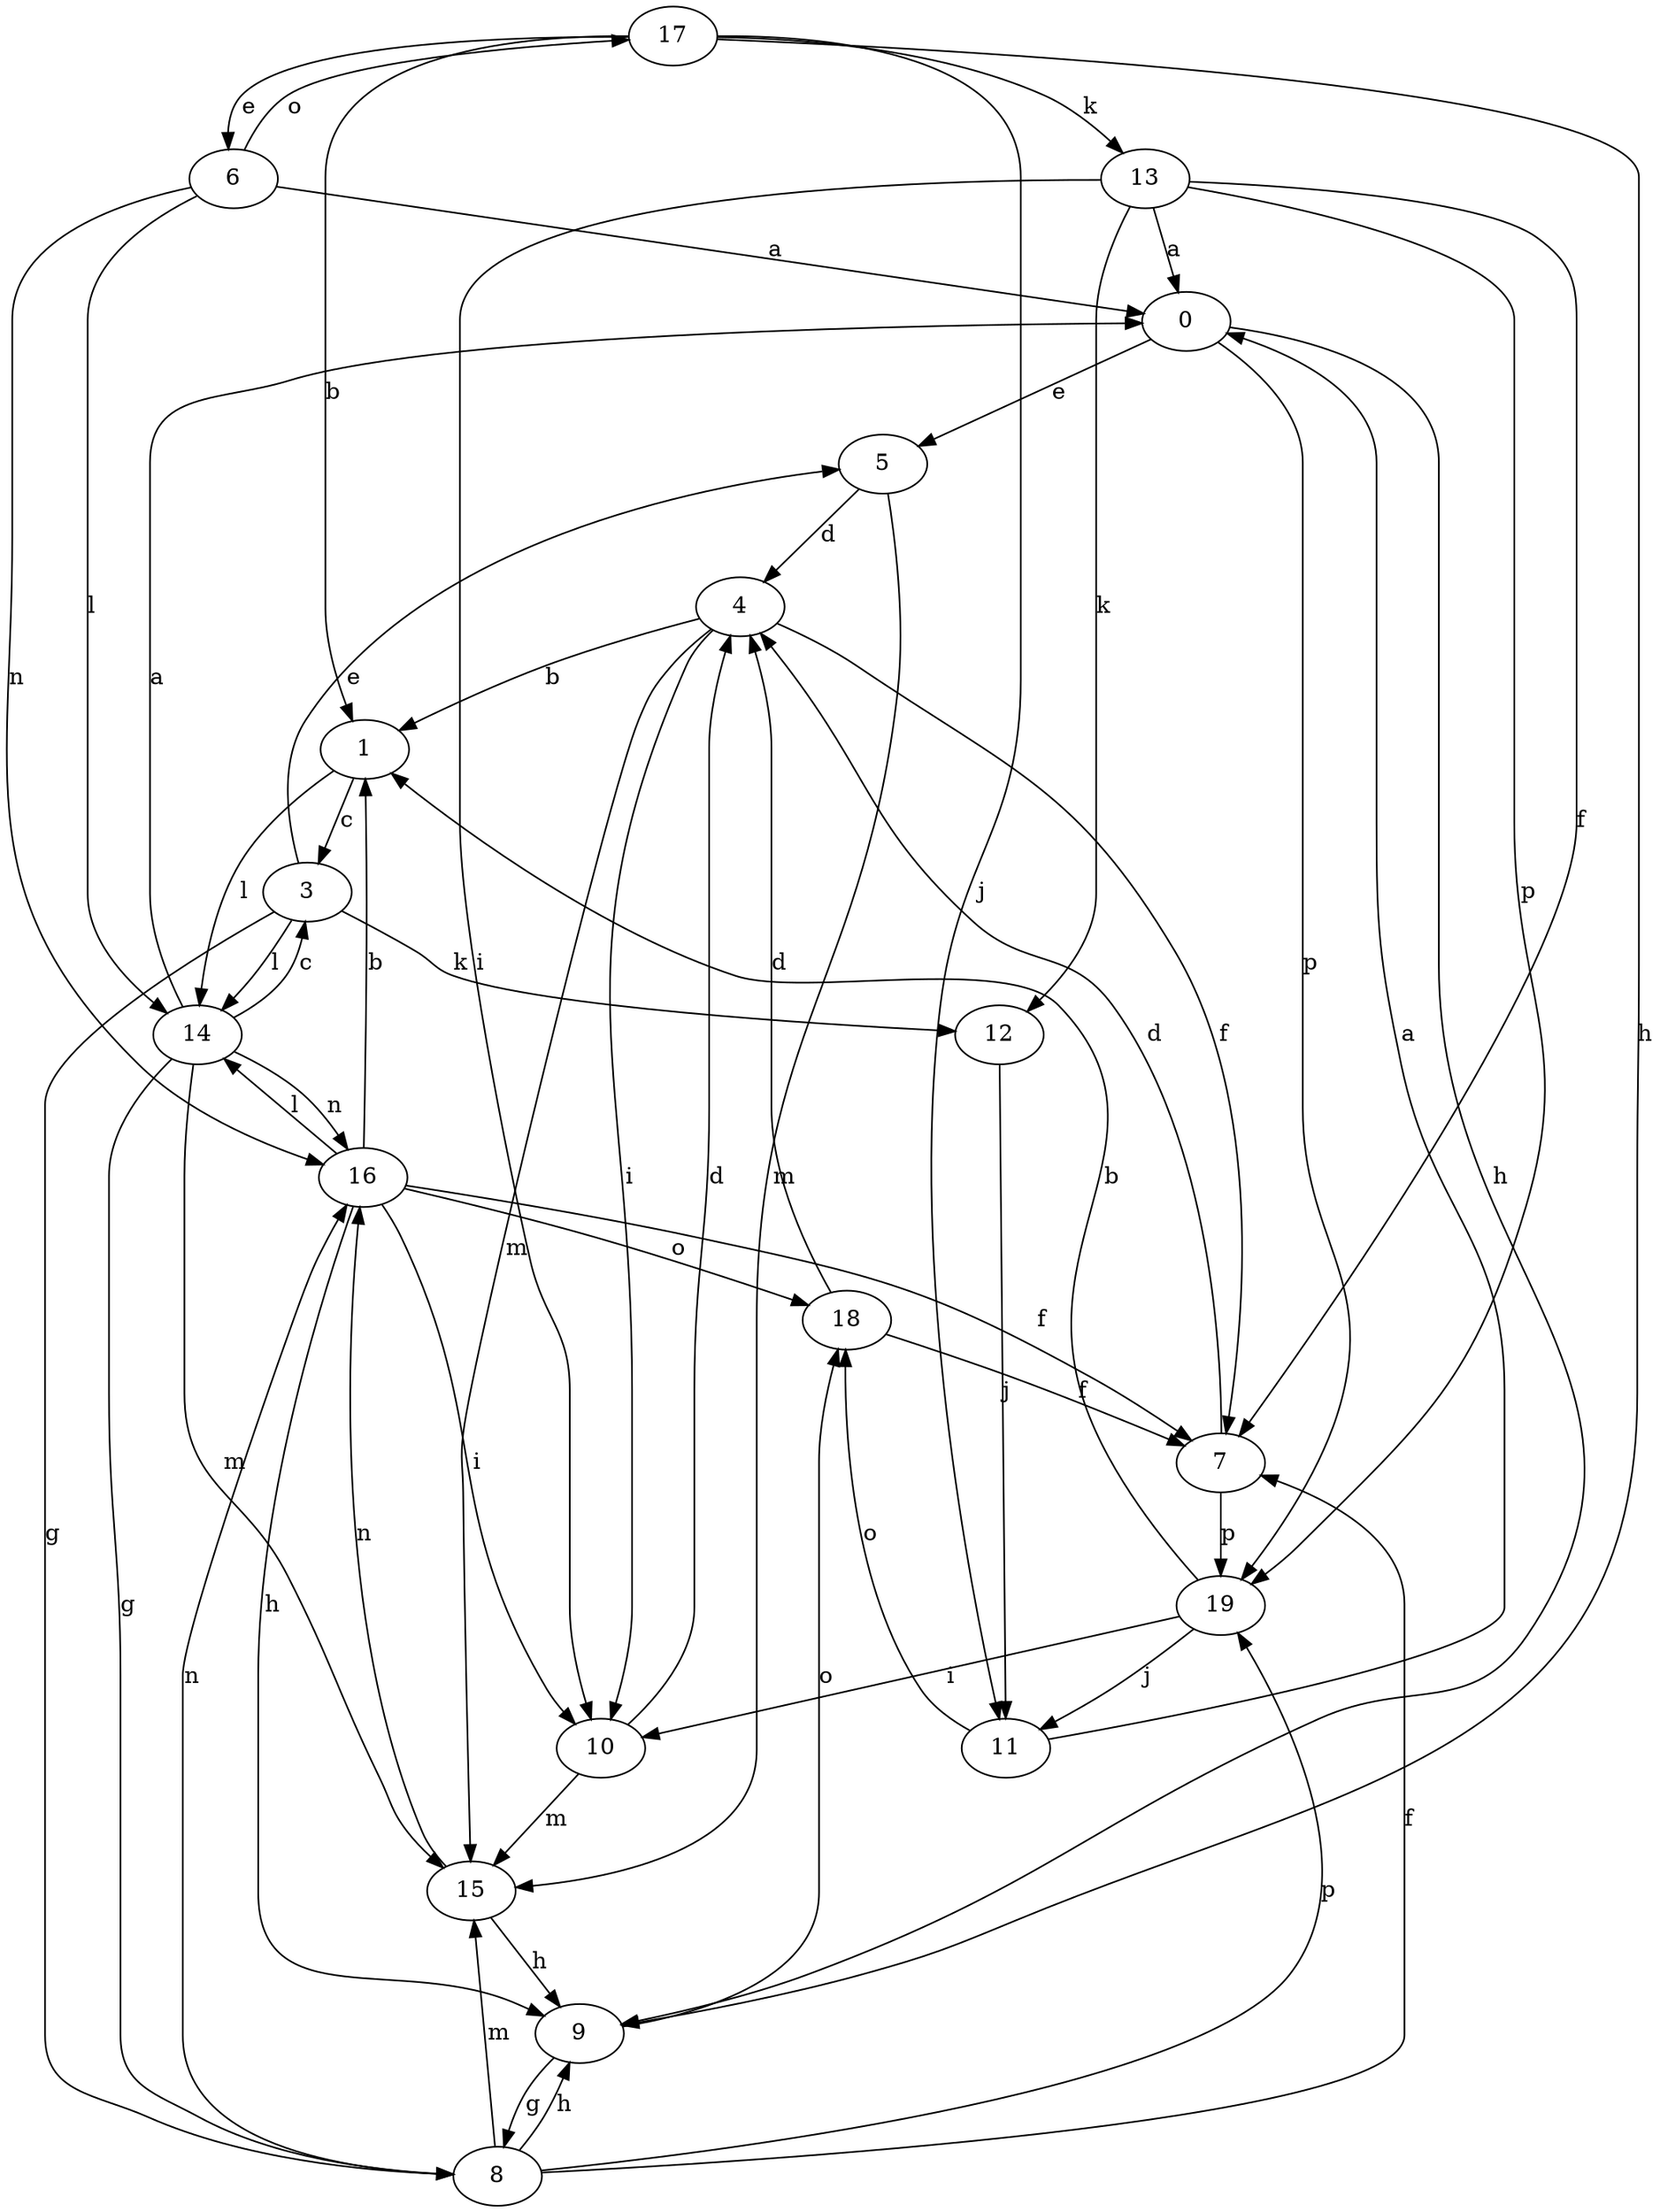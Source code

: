 strict digraph  {
0;
1;
3;
4;
5;
6;
7;
8;
9;
10;
11;
12;
13;
14;
15;
16;
17;
18;
19;
0 -> 5  [label=e];
0 -> 9  [label=h];
0 -> 19  [label=p];
1 -> 3  [label=c];
1 -> 14  [label=l];
3 -> 5  [label=e];
3 -> 8  [label=g];
3 -> 12  [label=k];
3 -> 14  [label=l];
4 -> 1  [label=b];
4 -> 7  [label=f];
4 -> 10  [label=i];
4 -> 15  [label=m];
5 -> 4  [label=d];
5 -> 15  [label=m];
6 -> 0  [label=a];
6 -> 14  [label=l];
6 -> 16  [label=n];
6 -> 17  [label=o];
7 -> 4  [label=d];
7 -> 19  [label=p];
8 -> 7  [label=f];
8 -> 9  [label=h];
8 -> 15  [label=m];
8 -> 16  [label=n];
8 -> 19  [label=p];
9 -> 8  [label=g];
9 -> 18  [label=o];
10 -> 4  [label=d];
10 -> 15  [label=m];
11 -> 0  [label=a];
11 -> 18  [label=o];
12 -> 11  [label=j];
13 -> 0  [label=a];
13 -> 7  [label=f];
13 -> 10  [label=i];
13 -> 12  [label=k];
13 -> 19  [label=p];
14 -> 0  [label=a];
14 -> 3  [label=c];
14 -> 8  [label=g];
14 -> 15  [label=m];
14 -> 16  [label=n];
15 -> 9  [label=h];
15 -> 16  [label=n];
16 -> 1  [label=b];
16 -> 7  [label=f];
16 -> 9  [label=h];
16 -> 10  [label=i];
16 -> 14  [label=l];
16 -> 18  [label=o];
17 -> 1  [label=b];
17 -> 6  [label=e];
17 -> 9  [label=h];
17 -> 11  [label=j];
17 -> 13  [label=k];
18 -> 4  [label=d];
18 -> 7  [label=f];
19 -> 1  [label=b];
19 -> 10  [label=i];
19 -> 11  [label=j];
}
